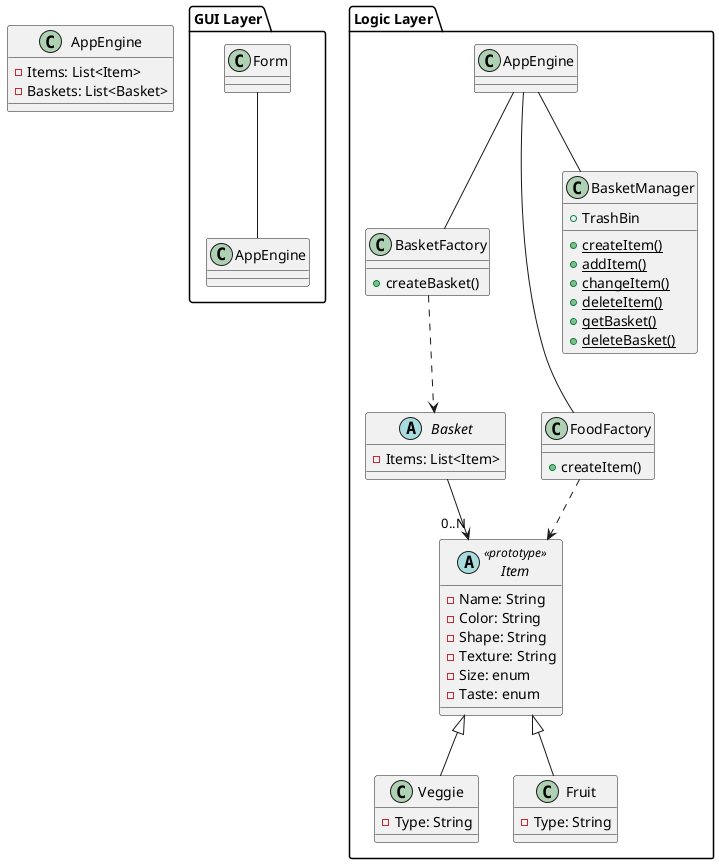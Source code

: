 @startuml "Final Exam Project"

package "GUI Layer" {
    Form -- AppEngine
}

class AppEngine {
    -Items: List<Item>
    -Baskets: List<Basket>
}

package "Logic Layer" {

    abstract class Basket {
        -Items: List<Item>
    }

    abstract class Item << prototype >> {
        -Name: String
        -Color: String
        -Shape: String
        -Texture: String
        -Size: enum 
        -Taste: enum
    }

    class Veggie extends Item {
        -Type: String
    }

    class Fruit extends Item {
        -Type: String
    }

    class BasketFactory {
        +createBasket()
    }
    
    class FoodFactory {
        +createItem()
    }

    class BasketManager {
        +TrashBin
        {static} +createItem()
        {static} +addItem()
        {static} +changeItem()
        {static} +deleteItem()
        {static} +getBasket()
        {static} +deleteBasket()
    }
    
    BasketFactory ..> Basket
    FoodFactory ..> Item

    AppEngine -- BasketManager
    AppEngine -- BasketFactory
    AppEngine -- FoodFactory

    Basket --> "0..N" Item

@enduml